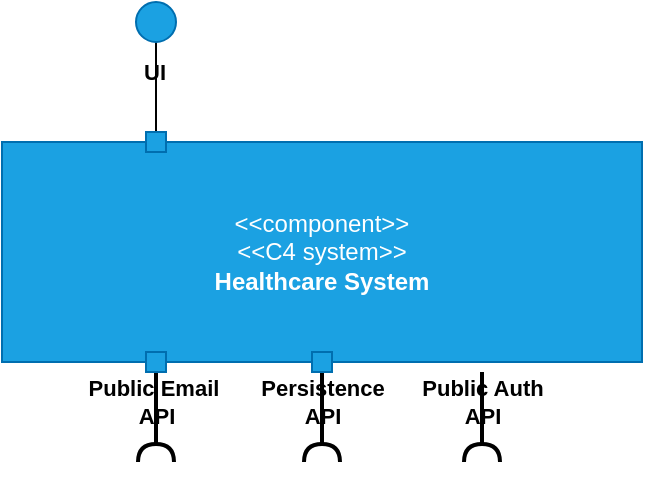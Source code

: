 <mxfile version="25.0.2">
  <diagram name="Page-1" id="5f0bae14-7c28-e335-631c-24af17079c00">
    <mxGraphModel dx="787" dy="429" grid="1" gridSize="10" guides="1" tooltips="1" connect="1" arrows="1" fold="1" page="1" pageScale="1" pageWidth="1100" pageHeight="850" background="none" math="0" shadow="0">
      <root>
        <mxCell id="0" />
        <mxCell id="1" parent="0" />
        <mxCell id="Ygb0bweb5wxViKGXWp5h-23" value="&amp;lt;&amp;lt;component&amp;gt;&amp;gt;&lt;br&gt;&amp;lt;&amp;lt;C4 system&amp;gt;&amp;gt;&lt;br&gt;&lt;b&gt;Healthcare System&lt;/b&gt;" style="html=1;whiteSpace=wrap;fillColor=#1ba1e2;fontColor=#ffffff;strokeColor=#006EAF;" parent="1" vertex="1">
          <mxGeometry x="180" y="310" width="320" height="110" as="geometry" />
        </mxCell>
        <mxCell id="dj6CJQSSYTL0QDnudYro-6" value="" style="group;rotation=-180;" parent="1" vertex="1" connectable="0">
          <mxGeometry x="247" y="415" width="20" height="75" as="geometry" />
        </mxCell>
        <mxCell id="dj6CJQSSYTL0QDnudYro-8" value="" style="edgeStyle=orthogonalEdgeStyle;rounded=0;orthogonalLoop=1;jettySize=auto;html=1;entryX=0.5;entryY=0;entryDx=0;entryDy=0;endArrow=none;endFill=0;fontColor=#000000;strokeColor=#000000;startArrow=halfCircle;startFill=0;strokeWidth=2;" parent="dj6CJQSSYTL0QDnudYro-6" edge="1">
          <mxGeometry relative="1" as="geometry">
            <mxPoint x="10" y="55" as="sourcePoint" />
            <mxPoint x="10" y="10" as="targetPoint" />
          </mxGeometry>
        </mxCell>
        <mxCell id="dj6CJQSSYTL0QDnudYro-11" value="Public Email&amp;nbsp;&lt;div&gt;API&lt;/div&gt;" style="edgeLabel;html=1;align=center;verticalAlign=middle;resizable=0;points=[];labelBackgroundColor=none;fontStyle=1" parent="dj6CJQSSYTL0QDnudYro-8" vertex="1" connectable="0">
          <mxGeometry x="-0.146" relative="1" as="geometry">
            <mxPoint y="-11" as="offset" />
          </mxGeometry>
        </mxCell>
        <mxCell id="dj6CJQSSYTL0QDnudYro-10" value="" style="rounded=0;whiteSpace=wrap;html=1;fillColor=#1ba1e2;fontColor=#ffffff;strokeColor=#006EAF;rotation=-180;" parent="dj6CJQSSYTL0QDnudYro-6" vertex="1">
          <mxGeometry x="5" width="10" height="10" as="geometry" />
        </mxCell>
        <mxCell id="-83bCuN38Bdld3bD9hPa-22" style="edgeStyle=orthogonalEdgeStyle;rounded=0;orthogonalLoop=1;jettySize=auto;html=1;entryX=0.5;entryY=0;entryDx=0;entryDy=0;endArrow=none;endFill=0;strokeColor=#000000;" parent="1" source="-83bCuN38Bdld3bD9hPa-8" target="Ygb0bweb5wxViKGXWp5h-14" edge="1">
          <mxGeometry relative="1" as="geometry" />
        </mxCell>
        <mxCell id="-83bCuN38Bdld3bD9hPa-25" value="&lt;div&gt;&lt;span style=&quot;background-color: initial;&quot;&gt;UI&lt;/span&gt;&lt;br&gt;&lt;/div&gt;" style="edgeLabel;html=1;align=center;verticalAlign=middle;resizable=0;points=[];labelBackgroundColor=none;fontStyle=1" parent="-83bCuN38Bdld3bD9hPa-22" vertex="1" connectable="0">
          <mxGeometry x="-0.329" y="-1" relative="1" as="geometry">
            <mxPoint as="offset" />
          </mxGeometry>
        </mxCell>
        <mxCell id="-83bCuN38Bdld3bD9hPa-8" value="" style="ellipse;whiteSpace=wrap;html=1;fillColor=#1ba1e2;fontColor=#ffffff;strokeColor=#006EAF;" parent="1" vertex="1">
          <mxGeometry x="247" y="240" width="20" height="20" as="geometry" />
        </mxCell>
        <mxCell id="Ygb0bweb5wxViKGXWp5h-14" value="" style="rounded=0;whiteSpace=wrap;html=1;fillColor=#1ba1e2;fontColor=#ffffff;strokeColor=#006EAF;" parent="1" vertex="1">
          <mxGeometry x="252" y="305" width="10" height="10" as="geometry" />
        </mxCell>
        <mxCell id="SZSmeih6M7OEZdfGZnqY-1" value="" style="group;rotation=-180;" parent="1" vertex="1" connectable="0">
          <mxGeometry x="410" y="415" width="20" height="75" as="geometry" />
        </mxCell>
        <mxCell id="SZSmeih6M7OEZdfGZnqY-2" value="" style="edgeStyle=orthogonalEdgeStyle;rounded=0;orthogonalLoop=1;jettySize=auto;html=1;entryX=0.5;entryY=0;entryDx=0;entryDy=0;endArrow=none;endFill=0;fontColor=#000000;strokeColor=#000000;startArrow=halfCircle;startFill=0;strokeWidth=2;" parent="SZSmeih6M7OEZdfGZnqY-1" edge="1">
          <mxGeometry relative="1" as="geometry">
            <mxPoint x="10" y="55" as="sourcePoint" />
            <mxPoint x="10" y="10" as="targetPoint" />
          </mxGeometry>
        </mxCell>
        <mxCell id="SZSmeih6M7OEZdfGZnqY-3" value="Public Auth&lt;div&gt;&lt;span style=&quot;background-color: initial;&quot;&gt;API&lt;/span&gt;&lt;/div&gt;" style="edgeLabel;html=1;align=center;verticalAlign=middle;resizable=0;points=[];labelBackgroundColor=none;fontStyle=1" parent="SZSmeih6M7OEZdfGZnqY-2" vertex="1" connectable="0">
          <mxGeometry x="-0.146" relative="1" as="geometry">
            <mxPoint y="-11" as="offset" />
          </mxGeometry>
        </mxCell>
        <mxCell id="TSj-RJ_nXf2L_JCBn3uH-1" value="" style="edgeStyle=orthogonalEdgeStyle;rounded=0;orthogonalLoop=1;jettySize=auto;html=1;entryX=0.5;entryY=0;entryDx=0;entryDy=0;endArrow=none;endFill=0;fontColor=#000000;strokeColor=#000000;startArrow=halfCircle;startFill=0;strokeWidth=2;" parent="1" edge="1">
          <mxGeometry relative="1" as="geometry">
            <mxPoint x="340" y="470" as="sourcePoint" />
            <mxPoint x="340" y="425" as="targetPoint" />
          </mxGeometry>
        </mxCell>
        <mxCell id="TSj-RJ_nXf2L_JCBn3uH-2" value="Persistence&lt;div&gt;API&lt;/div&gt;" style="edgeLabel;html=1;align=center;verticalAlign=middle;resizable=0;points=[];labelBackgroundColor=none;fontStyle=1" parent="TSj-RJ_nXf2L_JCBn3uH-1" vertex="1" connectable="0">
          <mxGeometry x="-0.146" relative="1" as="geometry">
            <mxPoint y="-11" as="offset" />
          </mxGeometry>
        </mxCell>
        <mxCell id="TSj-RJ_nXf2L_JCBn3uH-3" value="" style="rounded=0;whiteSpace=wrap;html=1;fillColor=#1ba1e2;fontColor=#ffffff;strokeColor=#006EAF;rotation=-180;" parent="1" vertex="1">
          <mxGeometry x="335" y="415" width="10" height="10" as="geometry" />
        </mxCell>
      </root>
    </mxGraphModel>
  </diagram>
</mxfile>

